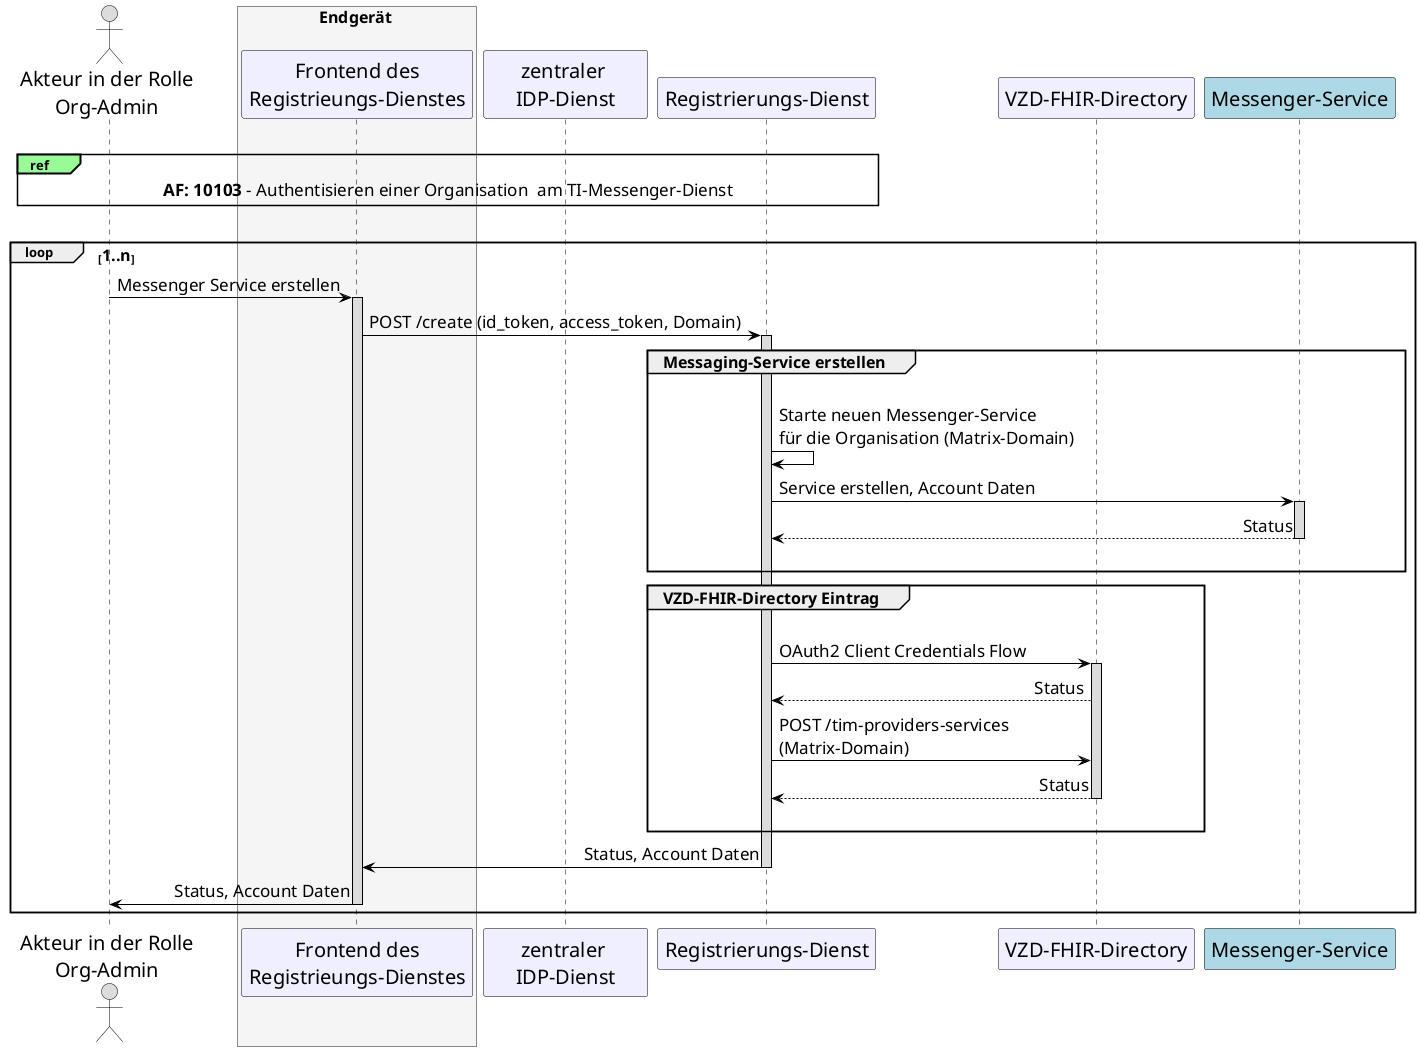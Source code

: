 /' 
# TI-Messenger 1.1
# TI-Messenger-Dienst
# UC - 10060
# Sequence Diagram
# Name: Bereitstellung eines Messenger Service für eine Organisation
'/

@startuml
skinparam sequenceMessageAlign direction
skinparam WrapWidth 300
skinparam minClassWidth 150
skinparam BoxPadding 1
skinparam sequenceReferenceHeaderBackgroundColor palegreen
scale max 2048 width

skinparam sequence {
ArrowColor black
ArrowFontSize 17
ActorBorderColor black
LifeLineBorderColor black
LifeLineBackgroundColor Gainsboro

ParticipantBorderColor Motivation
ParticipantBackgroundColor Motivation
ParticipantFontName Impact
ParticipantFontSize 20
ParticipantFontColor black
ParticipantBorderColor Black
ParticipantBackgroundColor MOTIVATION

ActorBackgroundColor Gainsboro
ActorFontColor black
ActorFontSize 20
ActorFontName Aapex
}
    actor U as "Akteur in der Rolle\nOrg-Admin"
      box <size:16>Endgerät</size> #WhiteSmoke
        participant C as "Frontend des\nRegistrieungs-Dienstes"
      end box
    participant I as "zentraler \nIDP-Dienst"
    participant R as "Registrierungs-Dienst"
    participant VZD as "VZD-FHIR-Directory"
    participant MS as "Messenger-Service" #LightBlue

|||
ref over U, R: <size:17>**AF: 10103** - Authentisieren einer Organisation  am TI-Messenger-Dienst</size> 
|||

loop <size:16>1..n</size>
  U->C: Messenger Service erstellen
  Activate C
  C->R: POST /create (id_token, access_token, Domain)
    Activate R
    
    group <size:16>Messaging-Service erstellen</size>
    |||
      R->R: Starte neuen Messenger-Service \nfür die Organisation (Matrix-Domain)
      R->MS: Service erstellen, Account Daten
        Activate MS
      MS-->R: Status
        Deactivate MS
    |||
    end
    
    group <size:16>VZD-FHIR-Directory Eintrag</size>
    |||
      R->VZD: OAuth2 Client Credentials Flow
        Activate VZD
      VZD-->R: Status
      R->VZD: POST /tim-providers-services \n(Matrix-Domain)
      VZD-->R: Status
        Deactivate VZD
    |||
    end

  R->C: Status, Account Daten
    Deactivate R
  C->U: Status, Account Daten
    Deactivate C
end

@enduml
